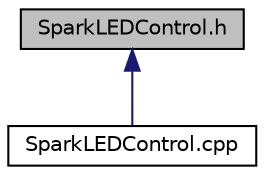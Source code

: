 digraph "SparkLEDControl.h"
{
 // LATEX_PDF_SIZE
  edge [fontname="Helvetica",fontsize="10",labelfontname="Helvetica",labelfontsize="10"];
  node [fontname="Helvetica",fontsize="10",shape=record];
  Node1 [label="SparkLEDControl.h",height=0.2,width=0.4,color="black", fillcolor="grey75", style="filled", fontcolor="black",tooltip=" "];
  Node1 -> Node2 [dir="back",color="midnightblue",fontsize="10",style="solid",fontname="Helvetica"];
  Node2 [label="SparkLEDControl.cpp",height=0.2,width=0.4,color="black", fillcolor="white", style="filled",URL="$_spark_l_e_d_control_8cpp.html",tooltip=" "];
}
